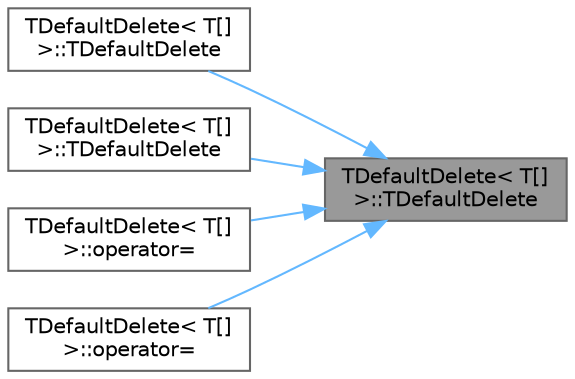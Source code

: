 digraph "TDefaultDelete&lt; T[]&gt;::TDefaultDelete"
{
 // INTERACTIVE_SVG=YES
 // LATEX_PDF_SIZE
  bgcolor="transparent";
  edge [fontname=Helvetica,fontsize=10,labelfontname=Helvetica,labelfontsize=10];
  node [fontname=Helvetica,fontsize=10,shape=box,height=0.2,width=0.4];
  rankdir="RL";
  Node1 [id="Node000001",label="TDefaultDelete\< T[]\l\>::TDefaultDelete",height=0.2,width=0.4,color="gray40", fillcolor="grey60", style="filled", fontcolor="black",tooltip=" "];
  Node1 -> Node2 [id="edge1_Node000001_Node000002",dir="back",color="steelblue1",style="solid",tooltip=" "];
  Node2 [id="Node000002",label="TDefaultDelete\< T[]\l\>::TDefaultDelete",height=0.2,width=0.4,color="grey40", fillcolor="white", style="filled",URL="$d2/d30/structTDefaultDelete_3_01T_0f_0e_4.html#a71d0707b1fdb9ae53b65b50d0a6fa813",tooltip=" "];
  Node1 -> Node3 [id="edge2_Node000001_Node000003",dir="back",color="steelblue1",style="solid",tooltip=" "];
  Node3 [id="Node000003",label="TDefaultDelete\< T[]\l\>::TDefaultDelete",height=0.2,width=0.4,color="grey40", fillcolor="white", style="filled",URL="$d2/d30/structTDefaultDelete_3_01T_0f_0e_4.html#ab1aed6c5a9bfeacda7fca120d7ee4339",tooltip=" "];
  Node1 -> Node4 [id="edge3_Node000001_Node000004",dir="back",color="steelblue1",style="solid",tooltip=" "];
  Node4 [id="Node000004",label="TDefaultDelete\< T[]\l\>::operator=",height=0.2,width=0.4,color="grey40", fillcolor="white", style="filled",URL="$d2/d30/structTDefaultDelete_3_01T_0f_0e_4.html#a20500930836b7da66e04e739b350d659",tooltip=" "];
  Node1 -> Node5 [id="edge4_Node000001_Node000005",dir="back",color="steelblue1",style="solid",tooltip=" "];
  Node5 [id="Node000005",label="TDefaultDelete\< T[]\l\>::operator=",height=0.2,width=0.4,color="grey40", fillcolor="white", style="filled",URL="$d2/d30/structTDefaultDelete_3_01T_0f_0e_4.html#aaef178c215a355b94157d39979d2c85b",tooltip=" "];
}
